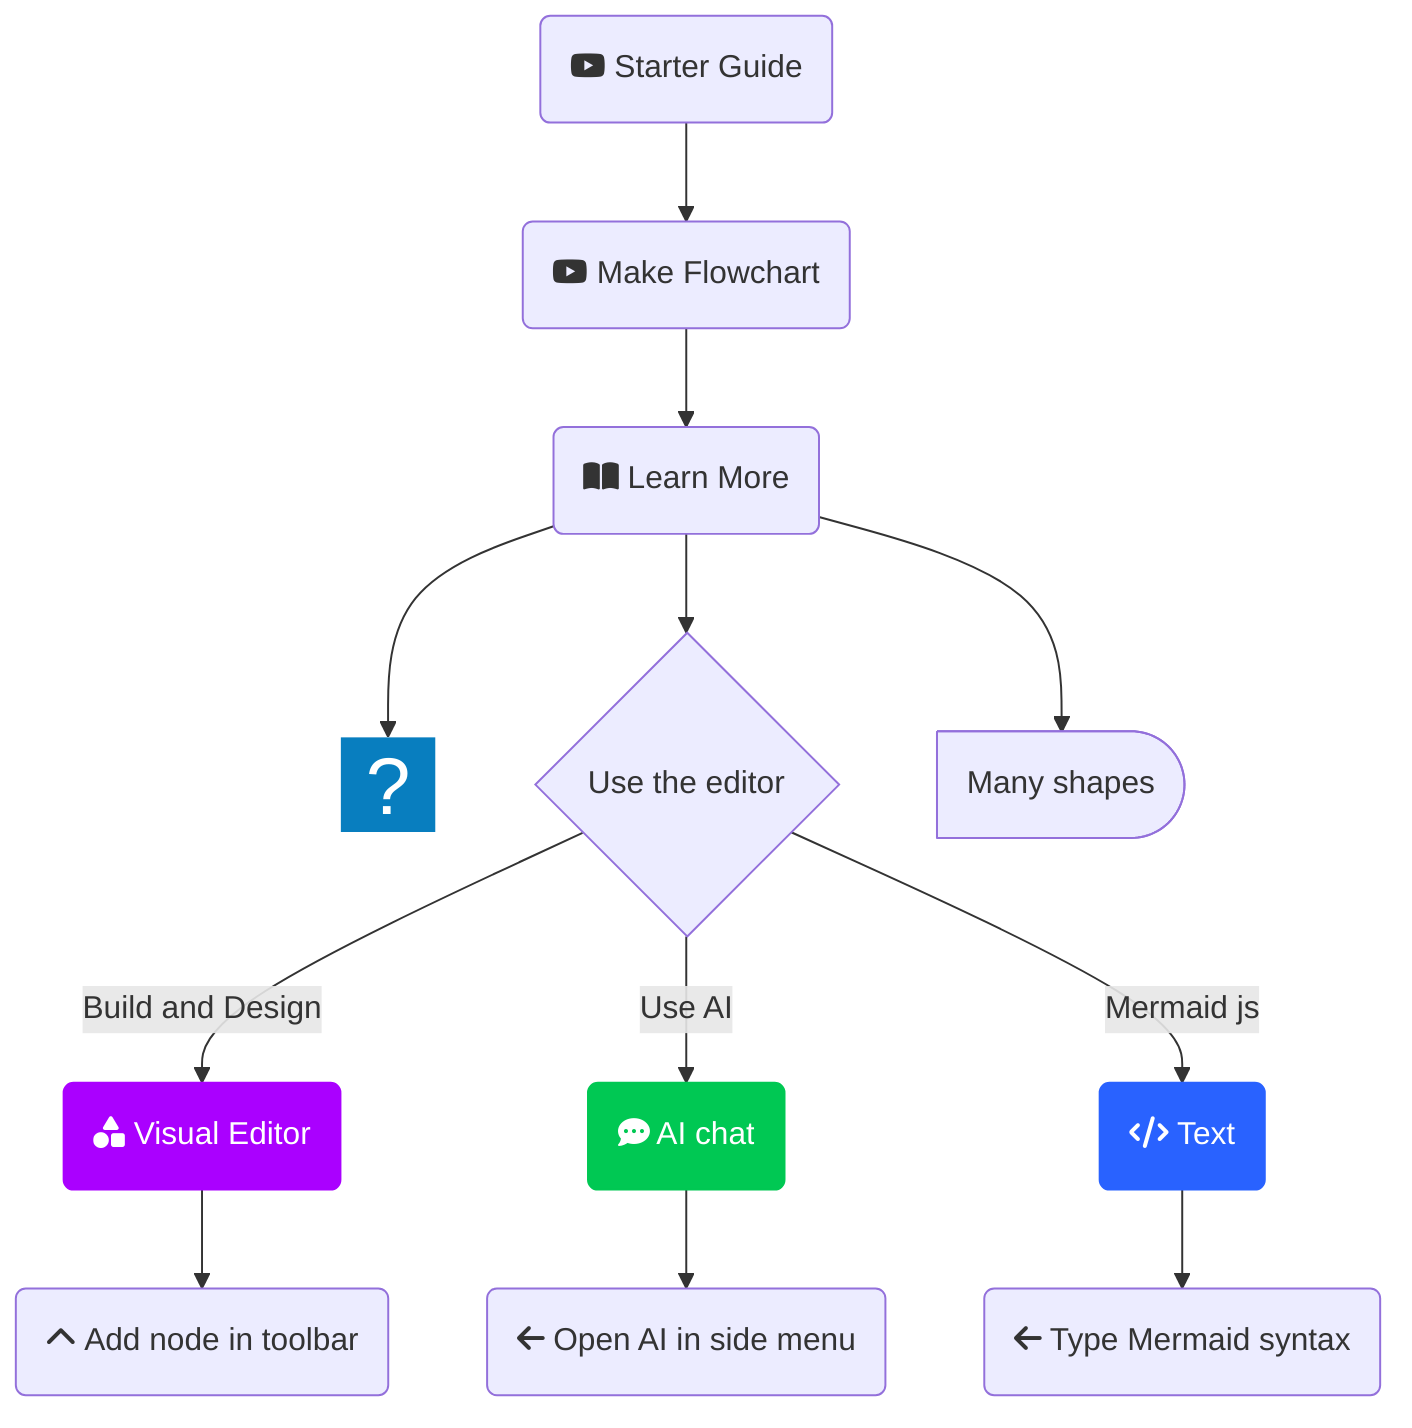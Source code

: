 flowchart TD
    %% Nodes
        A("fab:fa-youtube Starter Guide")
        B("fab:fa-youtube Make Flowchart")
        n1@{ icon: "fa:gem", pos: "b", h: 24}
        C("fa:fa-book-open Learn More")
        D{"Use the editor"}
        n2(Many shapes)@{ shape: delay}
        E(fa:fa-shapes Visual Editor)
        F("fa:fa-chevron-up Add node in toolbar")
        G("fa:fa-comment-dots AI chat")
        H("fa:fa-arrow-left Open AI in side menu")
        I("fa:fa-code Text")
        J(fa:fa-arrow-left Type Mermaid syntax)

    %% Edge connections between nodes
        A --> B --> C --> n1 & D & n2
        D -- Build and Design --> E --> F
        D -- Use AI --> G --> H
        D -- Mermaid js --> I --> J

    %% Individual node styling. Try the visual editor toolbar for easier styling!
        style E color:#FFFFFF, fill:#AA00FF, stroke:#AA00FF
        style G color:#FFFFFF, stroke:#00C853, fill:#00C853
        style I color:#FFFFFF, stroke:#2962FF, fill:#2962FF

    %% You can add notes with two "%" signs in a row!